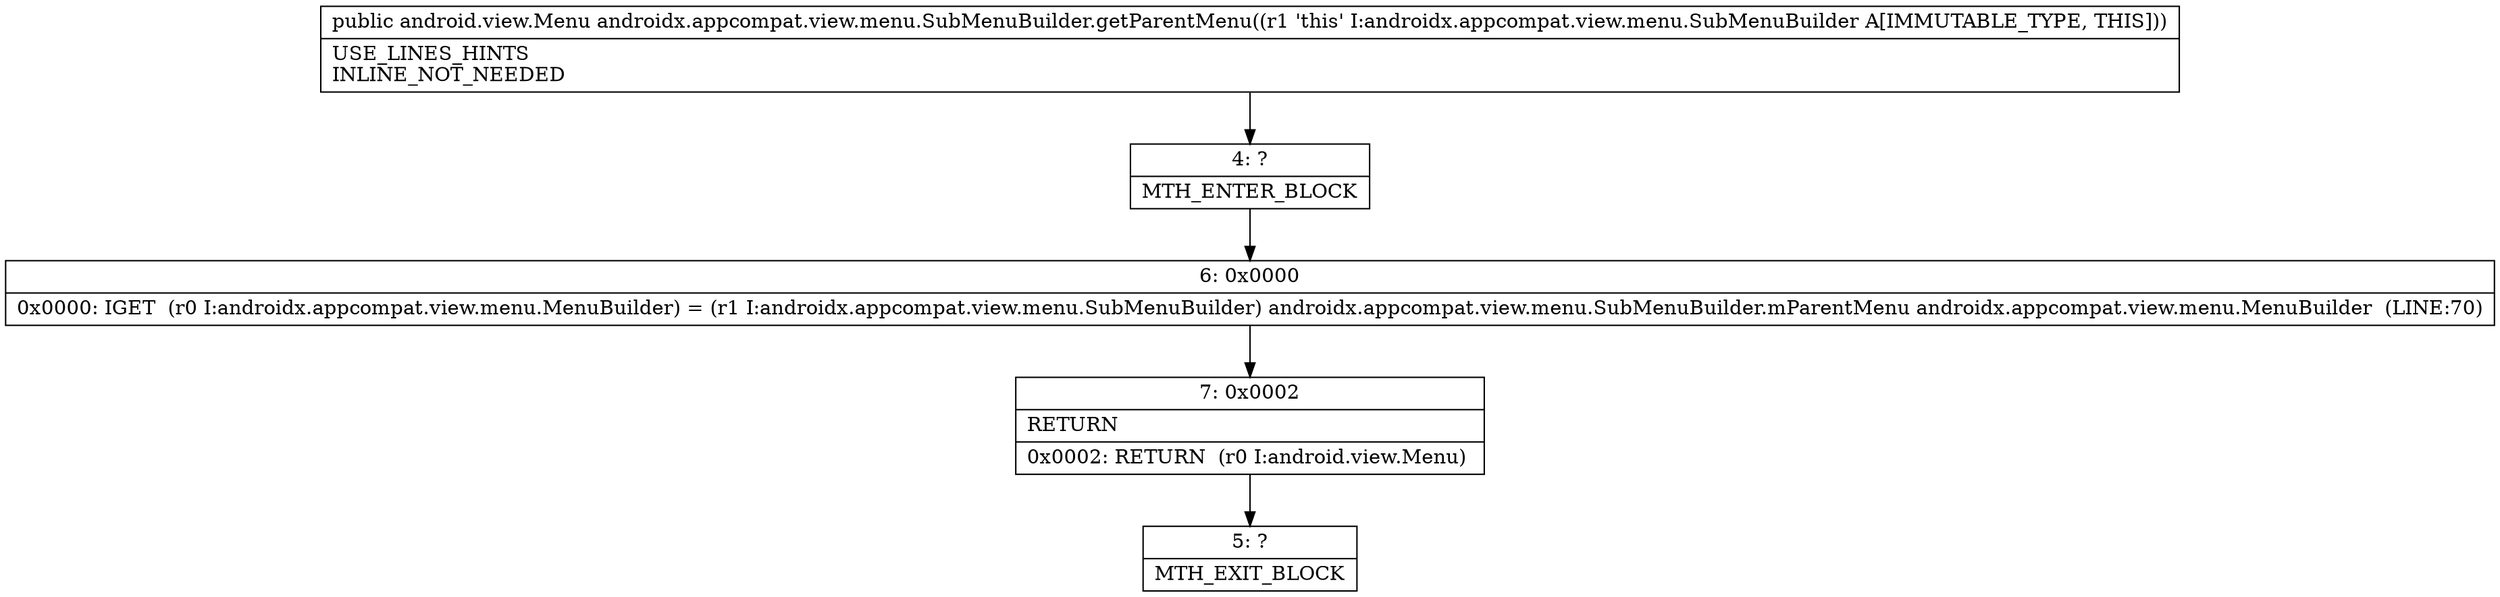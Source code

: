digraph "CFG forandroidx.appcompat.view.menu.SubMenuBuilder.getParentMenu()Landroid\/view\/Menu;" {
Node_4 [shape=record,label="{4\:\ ?|MTH_ENTER_BLOCK\l}"];
Node_6 [shape=record,label="{6\:\ 0x0000|0x0000: IGET  (r0 I:androidx.appcompat.view.menu.MenuBuilder) = (r1 I:androidx.appcompat.view.menu.SubMenuBuilder) androidx.appcompat.view.menu.SubMenuBuilder.mParentMenu androidx.appcompat.view.menu.MenuBuilder  (LINE:70)\l}"];
Node_7 [shape=record,label="{7\:\ 0x0002|RETURN\l|0x0002: RETURN  (r0 I:android.view.Menu) \l}"];
Node_5 [shape=record,label="{5\:\ ?|MTH_EXIT_BLOCK\l}"];
MethodNode[shape=record,label="{public android.view.Menu androidx.appcompat.view.menu.SubMenuBuilder.getParentMenu((r1 'this' I:androidx.appcompat.view.menu.SubMenuBuilder A[IMMUTABLE_TYPE, THIS]))  | USE_LINES_HINTS\lINLINE_NOT_NEEDED\l}"];
MethodNode -> Node_4;Node_4 -> Node_6;
Node_6 -> Node_7;
Node_7 -> Node_5;
}

